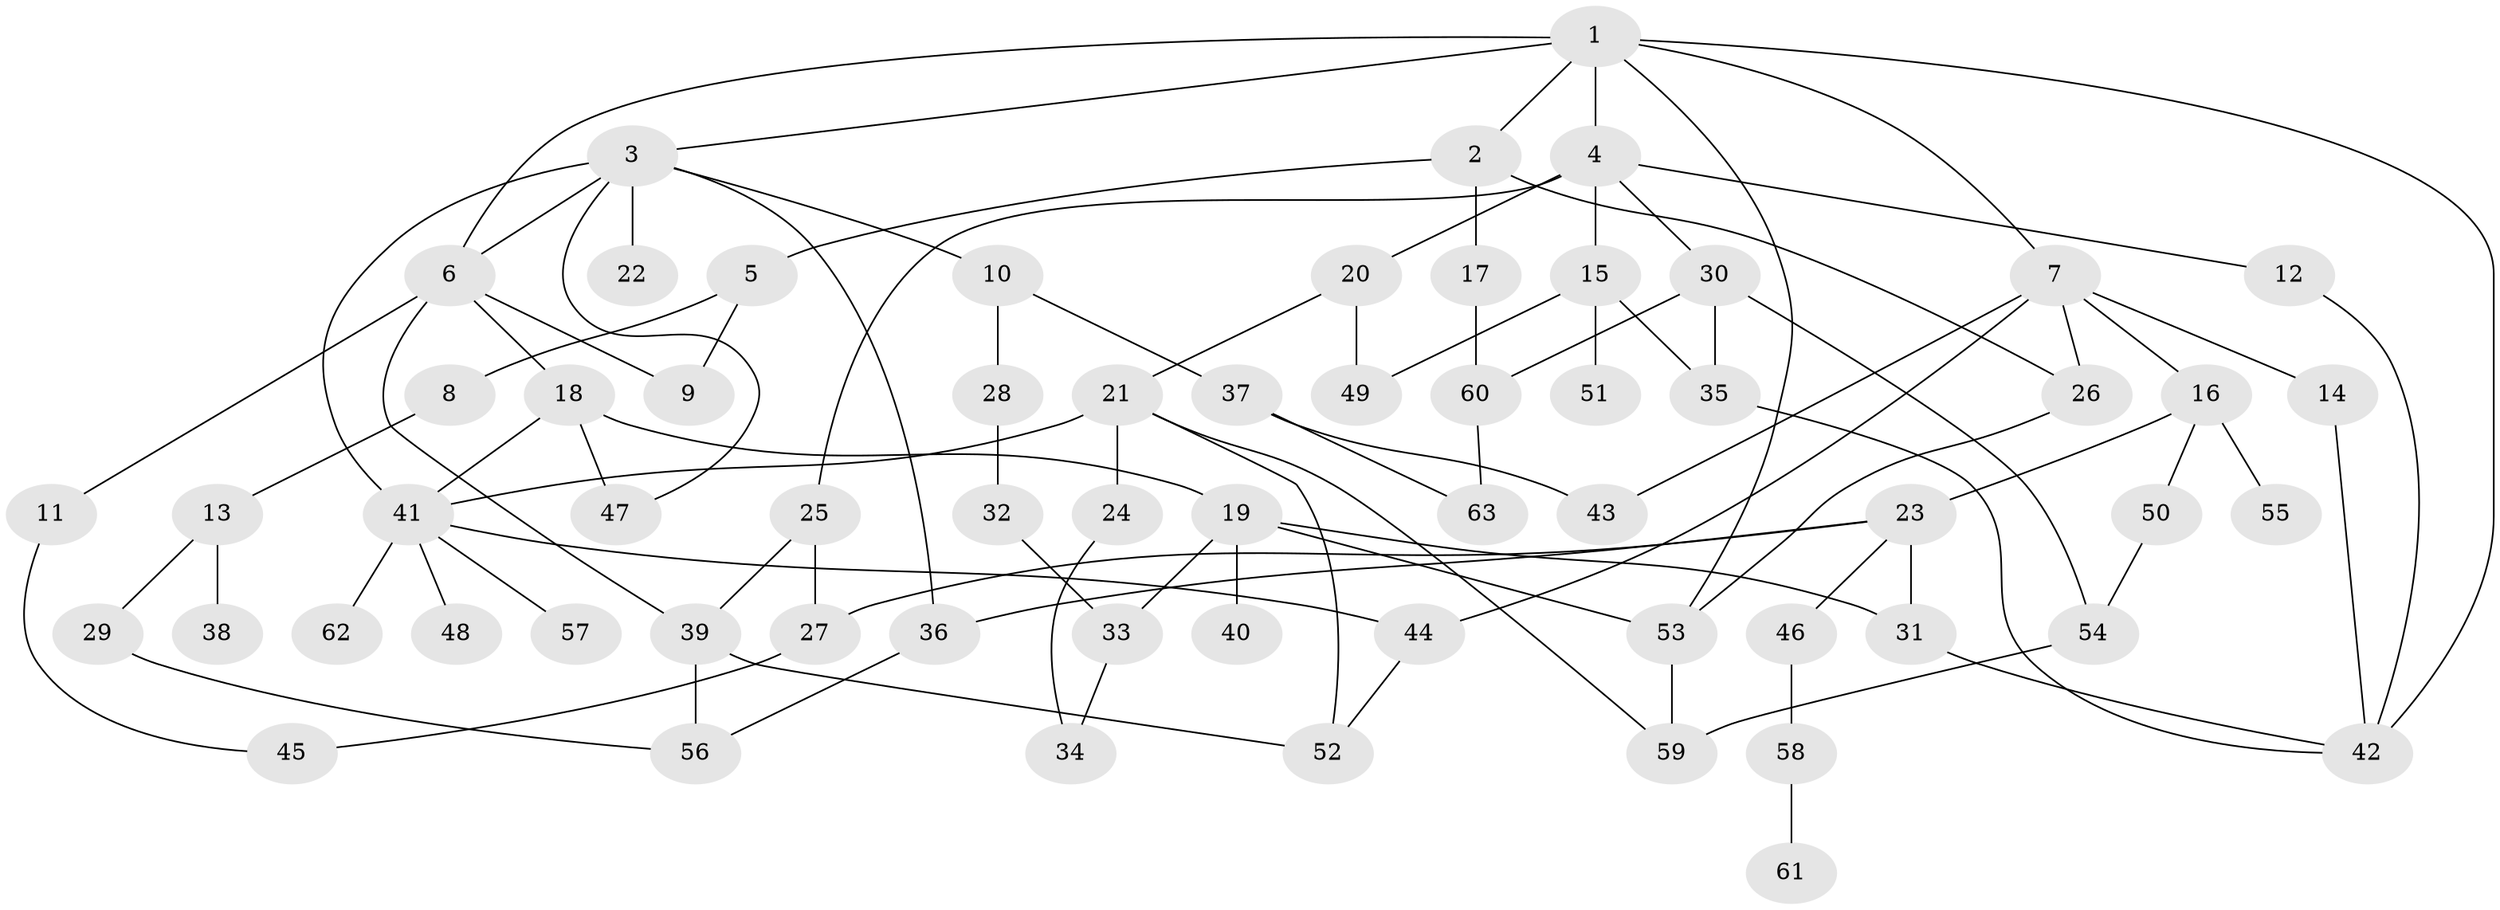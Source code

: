 // coarse degree distribution, {6: 0.022727272727272728, 2: 0.29545454545454547, 4: 0.06818181818181818, 5: 0.06818181818181818, 1: 0.20454545454545456, 3: 0.2727272727272727, 10: 0.022727272727272728, 9: 0.045454545454545456}
// Generated by graph-tools (version 1.1) at 2025/45/03/04/25 21:45:39]
// undirected, 63 vertices, 94 edges
graph export_dot {
graph [start="1"]
  node [color=gray90,style=filled];
  1;
  2;
  3;
  4;
  5;
  6;
  7;
  8;
  9;
  10;
  11;
  12;
  13;
  14;
  15;
  16;
  17;
  18;
  19;
  20;
  21;
  22;
  23;
  24;
  25;
  26;
  27;
  28;
  29;
  30;
  31;
  32;
  33;
  34;
  35;
  36;
  37;
  38;
  39;
  40;
  41;
  42;
  43;
  44;
  45;
  46;
  47;
  48;
  49;
  50;
  51;
  52;
  53;
  54;
  55;
  56;
  57;
  58;
  59;
  60;
  61;
  62;
  63;
  1 -- 2;
  1 -- 3;
  1 -- 4;
  1 -- 6;
  1 -- 7;
  1 -- 42;
  1 -- 53;
  2 -- 5;
  2 -- 17;
  2 -- 26;
  3 -- 10;
  3 -- 22;
  3 -- 36;
  3 -- 47;
  3 -- 41;
  3 -- 6;
  4 -- 12;
  4 -- 15;
  4 -- 20;
  4 -- 25;
  4 -- 30;
  5 -- 8;
  5 -- 9;
  6 -- 9;
  6 -- 11;
  6 -- 18;
  6 -- 39;
  7 -- 14;
  7 -- 16;
  7 -- 44;
  7 -- 26;
  7 -- 43;
  8 -- 13;
  10 -- 28;
  10 -- 37;
  11 -- 45;
  12 -- 42;
  13 -- 29;
  13 -- 38;
  14 -- 42;
  15 -- 49;
  15 -- 51;
  15 -- 35;
  16 -- 23;
  16 -- 50;
  16 -- 55;
  17 -- 60;
  18 -- 19;
  18 -- 41;
  18 -- 47;
  19 -- 33;
  19 -- 40;
  19 -- 53;
  19 -- 31;
  20 -- 21;
  20 -- 49;
  21 -- 24;
  21 -- 52;
  21 -- 59;
  21 -- 41;
  23 -- 27;
  23 -- 31;
  23 -- 46;
  23 -- 36;
  24 -- 34;
  25 -- 39;
  25 -- 27;
  26 -- 53;
  27 -- 45;
  28 -- 32;
  29 -- 56;
  30 -- 35;
  30 -- 54;
  30 -- 60;
  31 -- 42;
  32 -- 33;
  33 -- 34;
  35 -- 42;
  36 -- 56;
  37 -- 43;
  37 -- 63;
  39 -- 52;
  39 -- 56;
  41 -- 48;
  41 -- 57;
  41 -- 62;
  41 -- 44;
  44 -- 52;
  46 -- 58;
  50 -- 54;
  53 -- 59;
  54 -- 59;
  58 -- 61;
  60 -- 63;
}
